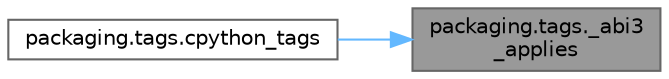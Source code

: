 digraph "packaging.tags._abi3_applies"
{
 // LATEX_PDF_SIZE
  bgcolor="transparent";
  edge [fontname=Helvetica,fontsize=10,labelfontname=Helvetica,labelfontsize=10];
  node [fontname=Helvetica,fontsize=10,shape=box,height=0.2,width=0.4];
  rankdir="RL";
  Node1 [id="Node000001",label="packaging.tags._abi3\l_applies",height=0.2,width=0.4,color="gray40", fillcolor="grey60", style="filled", fontcolor="black",tooltip=" "];
  Node1 -> Node2 [id="edge1_Node000001_Node000002",dir="back",color="steelblue1",style="solid",tooltip=" "];
  Node2 [id="Node000002",label="packaging.tags.cpython_tags",height=0.2,width=0.4,color="grey40", fillcolor="white", style="filled",URL="$namespacepackaging_1_1tags.html#aad40205d6a84cbf6da6791f3f8d68afe",tooltip=" "];
}
